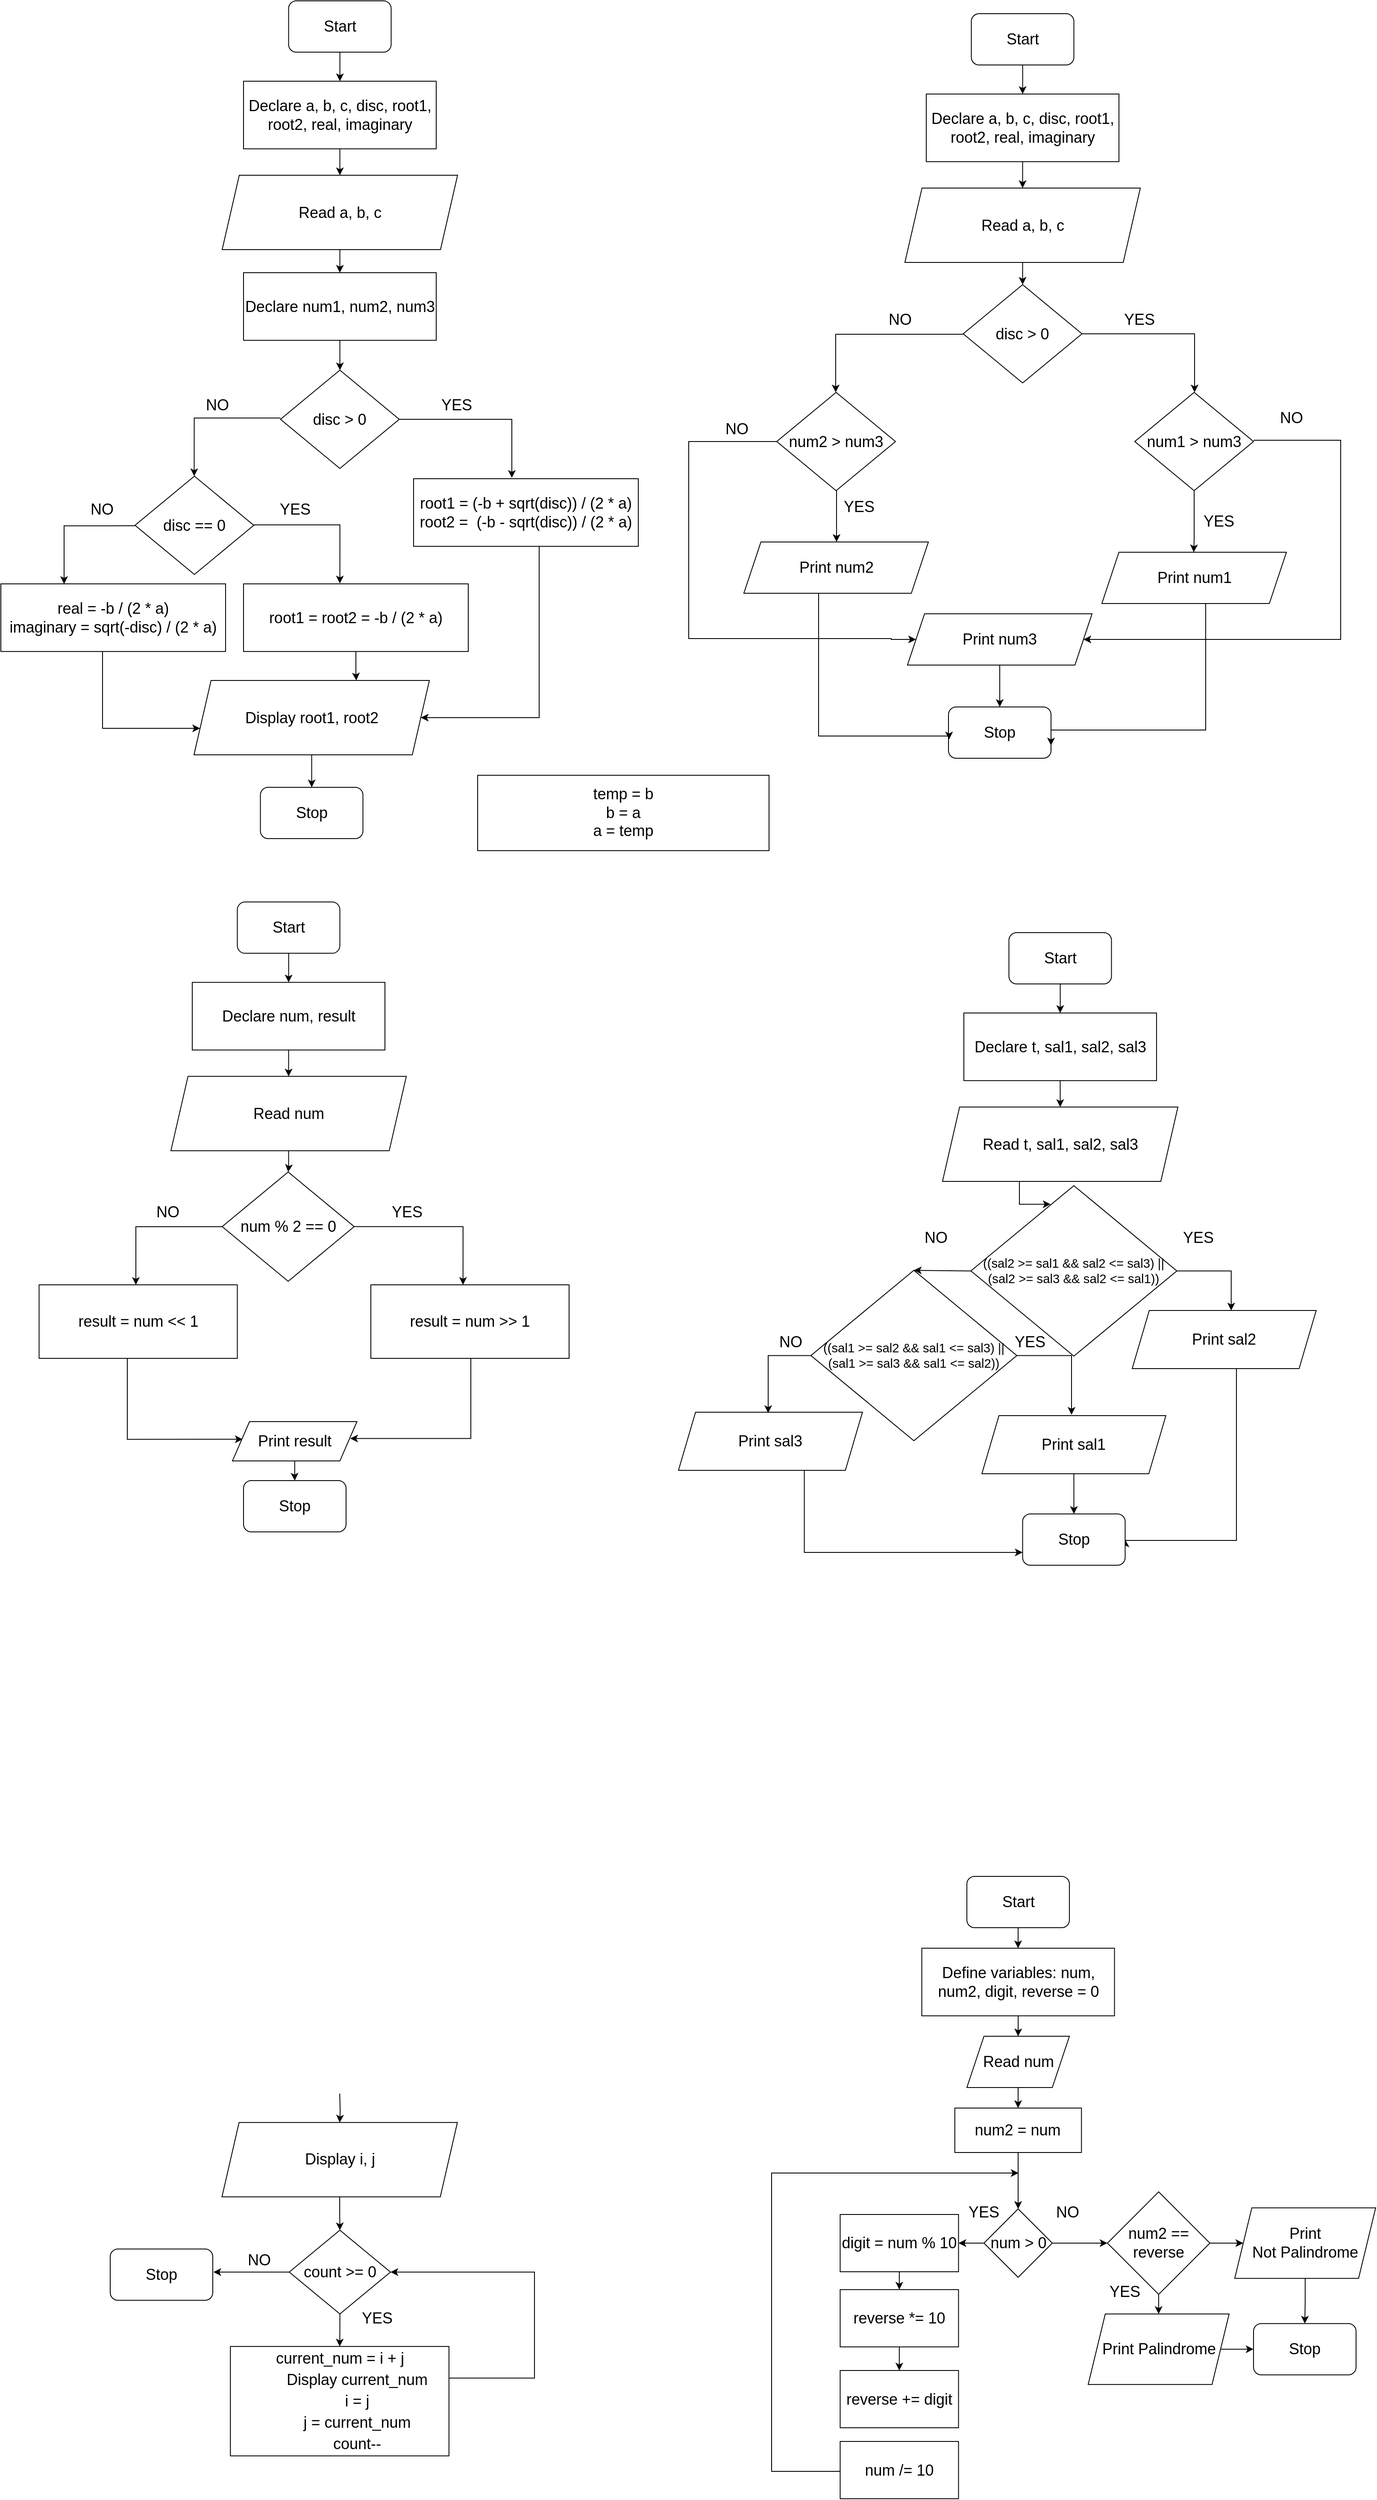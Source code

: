 <mxfile version="20.0.3" type="github">
  <diagram id="Rn7xrnU0iJdDP8TWsrpk" name="Page-1">
    <mxGraphModel dx="902.05" dy="-2289.62" grid="0" gridSize="10" guides="1" tooltips="1" connect="1" arrows="1" fold="1" page="1" pageScale="1" pageWidth="850" pageHeight="1100" math="0" shadow="0">
      <root>
        <mxCell id="0" />
        <mxCell id="1" parent="0" />
        <mxCell id="lnwV2AKTlXPKK0lTSUsx-13" value="" style="edgeStyle=orthogonalEdgeStyle;rounded=0;orthogonalLoop=1;jettySize=auto;html=1;fontSize=18;" parent="1" target="lnwV2AKTlXPKK0lTSUsx-2" edge="1">
          <mxGeometry relative="1" as="geometry">
            <mxPoint x="425" y="222.0" as="sourcePoint" />
          </mxGeometry>
        </mxCell>
        <mxCell id="lnwV2AKTlXPKK0lTSUsx-38" value="" style="edgeStyle=orthogonalEdgeStyle;rounded=0;orthogonalLoop=1;jettySize=auto;html=1;fontSize=18;" parent="1" source="lnwV2AKTlXPKK0lTSUsx-2" target="lnwV2AKTlXPKK0lTSUsx-3" edge="1">
          <mxGeometry relative="1" as="geometry" />
        </mxCell>
        <mxCell id="lnwV2AKTlXPKK0lTSUsx-2" value="Declare&amp;nbsp;a, b, c, disc, root1, root2, real, imaginary" style="rounded=0;whiteSpace=wrap;html=1;fontSize=18;" parent="1" vertex="1">
          <mxGeometry x="314" y="171" width="225.5" height="79.12" as="geometry" />
        </mxCell>
        <mxCell id="LHPXoAm_DRsTGugaQHnw-8" value="" style="edgeStyle=orthogonalEdgeStyle;rounded=0;orthogonalLoop=1;jettySize=auto;html=1;fontSize=18;" parent="1" source="lnwV2AKTlXPKK0lTSUsx-3" target="LHPXoAm_DRsTGugaQHnw-7" edge="1">
          <mxGeometry relative="1" as="geometry" />
        </mxCell>
        <mxCell id="lnwV2AKTlXPKK0lTSUsx-3" value="Read&amp;nbsp;a, b, c" style="shape=parallelogram;perimeter=parallelogramPerimeter;whiteSpace=wrap;html=1;fixedSize=1;fontSize=18;" parent="1" vertex="1">
          <mxGeometry x="289" y="281" width="275.5" height="87" as="geometry" />
        </mxCell>
        <mxCell id="lnwV2AKTlXPKK0lTSUsx-4" value="temp = b&lt;br&gt;b = a&lt;br&gt;a = temp" style="rounded=0;whiteSpace=wrap;html=1;fontSize=18;" parent="1" vertex="1">
          <mxGeometry x="-211" y="967.91" width="341" height="88.18" as="geometry" />
        </mxCell>
        <mxCell id="5rCVrdmfiQFFG_Of-HuY-1" value="" style="edgeStyle=orthogonalEdgeStyle;rounded=0;orthogonalLoop=1;jettySize=auto;html=1;" parent="1" source="lnwV2AKTlXPKK0lTSUsx-14" target="lnwV2AKTlXPKK0lTSUsx-2" edge="1">
          <mxGeometry relative="1" as="geometry" />
        </mxCell>
        <mxCell id="lnwV2AKTlXPKK0lTSUsx-14" value="Start" style="rounded=1;whiteSpace=wrap;html=1;fontSize=18;" parent="1" vertex="1">
          <mxGeometry x="366.75" y="77" width="120" height="60" as="geometry" />
        </mxCell>
        <mxCell id="lnwV2AKTlXPKK0lTSUsx-15" value="Stop" style="rounded=1;whiteSpace=wrap;html=1;fontSize=18;" parent="1" vertex="1">
          <mxGeometry x="340" y="888" width="120" height="60" as="geometry" />
        </mxCell>
        <mxCell id="LHPXoAm_DRsTGugaQHnw-3" value="" style="edgeStyle=orthogonalEdgeStyle;rounded=0;orthogonalLoop=1;jettySize=auto;html=1;" parent="1" edge="1">
          <mxGeometry relative="1" as="geometry">
            <mxPoint x="426.765" y="693.18" as="sourcePoint" />
          </mxGeometry>
        </mxCell>
        <mxCell id="LHPXoAm_DRsTGugaQHnw-10" value="" style="edgeStyle=orthogonalEdgeStyle;rounded=0;orthogonalLoop=1;jettySize=auto;html=1;fontSize=18;entryX=0.5;entryY=0;entryDx=0;entryDy=0;exitX=1;exitY=0.5;exitDx=0;exitDy=0;" parent="1" source="LHPXoAm_DRsTGugaQHnw-7" edge="1">
          <mxGeometry relative="1" as="geometry">
            <mxPoint x="628" y="520" as="targetPoint" />
            <Array as="points">
              <mxPoint x="628" y="452" />
            </Array>
          </mxGeometry>
        </mxCell>
        <mxCell id="LHPXoAm_DRsTGugaQHnw-7" value="&lt;font style=&quot;font-size: 18px;&quot;&gt;disc &amp;gt; 0&lt;/font&gt;" style="rhombus;whiteSpace=wrap;html=1;" parent="1" vertex="1">
          <mxGeometry x="357.25" y="394" width="139" height="115" as="geometry" />
        </mxCell>
        <mxCell id="LHPXoAm_DRsTGugaQHnw-15" value="" style="edgeStyle=orthogonalEdgeStyle;rounded=0;orthogonalLoop=1;jettySize=auto;html=1;fontSize=18;exitX=0.5;exitY=1;exitDx=0;exitDy=0;" parent="1" source="LHPXoAm_DRsTGugaQHnw-24" edge="1">
          <mxGeometry relative="1" as="geometry">
            <mxPoint x="681.941" y="580" as="sourcePoint" />
            <mxPoint x="627" y="707" as="targetPoint" />
            <Array as="points">
              <mxPoint x="627" y="692" />
            </Array>
          </mxGeometry>
        </mxCell>
        <mxCell id="LHPXoAm_DRsTGugaQHnw-11" value="YES" style="text;html=1;align=center;verticalAlign=middle;resizable=0;points=[];autosize=1;strokeColor=none;fillColor=none;fontSize=18;" parent="1" vertex="1">
          <mxGeometry x="539.5" y="422" width="46" height="26" as="geometry" />
        </mxCell>
        <mxCell id="LHPXoAm_DRsTGugaQHnw-12" value="" style="edgeStyle=orthogonalEdgeStyle;rounded=0;orthogonalLoop=1;jettySize=auto;html=1;fontSize=18;" parent="1" edge="1">
          <mxGeometry relative="1" as="geometry">
            <mxPoint x="357.25" y="451.97" as="sourcePoint" />
            <mxPoint x="208" y="520" as="targetPoint" />
            <Array as="points">
              <mxPoint x="208" y="452" />
            </Array>
          </mxGeometry>
        </mxCell>
        <mxCell id="LHPXoAm_DRsTGugaQHnw-13" value="NO" style="text;html=1;align=center;verticalAlign=middle;resizable=0;points=[];autosize=1;strokeColor=none;fillColor=none;fontSize=18;" parent="1" vertex="1">
          <mxGeometry x="264" y="422" width="37" height="26" as="geometry" />
        </mxCell>
        <mxCell id="LHPXoAm_DRsTGugaQHnw-20" value="" style="edgeStyle=orthogonalEdgeStyle;rounded=0;orthogonalLoop=1;jettySize=auto;html=1;fontSize=18;" parent="1" source="LHPXoAm_DRsTGugaQHnw-18" edge="1">
          <mxGeometry relative="1" as="geometry">
            <mxPoint x="209" y="695" as="targetPoint" />
            <Array as="points">
              <mxPoint x="209" y="695" />
            </Array>
          </mxGeometry>
        </mxCell>
        <mxCell id="LHPXoAm_DRsTGugaQHnw-30" value="" style="edgeStyle=orthogonalEdgeStyle;rounded=0;orthogonalLoop=1;jettySize=auto;html=1;fontSize=18;entryX=0;entryY=0.5;entryDx=0;entryDy=0;" parent="1" source="LHPXoAm_DRsTGugaQHnw-18" target="LHPXoAm_DRsTGugaQHnw-26" edge="1">
          <mxGeometry relative="1" as="geometry">
            <mxPoint x="270" y="808" as="targetPoint" />
            <Array as="points">
              <mxPoint x="36" y="578" />
              <mxPoint x="36" y="808" />
              <mxPoint x="273" y="808" />
            </Array>
          </mxGeometry>
        </mxCell>
        <mxCell id="LHPXoAm_DRsTGugaQHnw-18" value="&lt;font style=&quot;font-size: 18px;&quot;&gt;num2 &amp;gt; num3&lt;/font&gt;" style="rhombus;whiteSpace=wrap;html=1;" parent="1" vertex="1">
          <mxGeometry x="139" y="520" width="139" height="115" as="geometry" />
        </mxCell>
        <mxCell id="LHPXoAm_DRsTGugaQHnw-38" value="" style="edgeStyle=orthogonalEdgeStyle;rounded=0;orthogonalLoop=1;jettySize=auto;html=1;fontSize=18;entryX=1;entryY=0.75;entryDx=0;entryDy=0;" parent="1" source="LHPXoAm_DRsTGugaQHnw-23" target="lnwV2AKTlXPKK0lTSUsx-15" edge="1">
          <mxGeometry relative="1" as="geometry">
            <mxPoint x="628" y="935" as="targetPoint" />
            <Array as="points">
              <mxPoint x="641" y="915" />
              <mxPoint x="460" y="915" />
            </Array>
          </mxGeometry>
        </mxCell>
        <mxCell id="LHPXoAm_DRsTGugaQHnw-23" value="Print num1" style="shape=parallelogram;perimeter=parallelogramPerimeter;whiteSpace=wrap;html=1;fixedSize=1;fontSize=18;rounded=0;" parent="1" vertex="1">
          <mxGeometry x="519.5" y="707" width="216" height="60" as="geometry" />
        </mxCell>
        <mxCell id="LHPXoAm_DRsTGugaQHnw-24" value="&lt;font style=&quot;font-size: 18px;&quot;&gt;num1 &amp;gt; num3&lt;/font&gt;" style="rhombus;whiteSpace=wrap;html=1;" parent="1" vertex="1">
          <mxGeometry x="558" y="520" width="139" height="115" as="geometry" />
        </mxCell>
        <mxCell id="LHPXoAm_DRsTGugaQHnw-36" value="" style="edgeStyle=orthogonalEdgeStyle;rounded=0;orthogonalLoop=1;jettySize=auto;html=1;fontSize=18;entryX=0.006;entryY=0.633;entryDx=0;entryDy=0;entryPerimeter=0;" parent="1" source="LHPXoAm_DRsTGugaQHnw-25" target="lnwV2AKTlXPKK0lTSUsx-15" edge="1">
          <mxGeometry relative="1" as="geometry">
            <mxPoint x="336" y="922" as="targetPoint" />
            <Array as="points">
              <mxPoint x="188" y="922" />
              <mxPoint x="341" y="922" />
            </Array>
          </mxGeometry>
        </mxCell>
        <mxCell id="LHPXoAm_DRsTGugaQHnw-25" value="Print num2" style="shape=parallelogram;perimeter=parallelogramPerimeter;whiteSpace=wrap;html=1;fixedSize=1;fontSize=18;rounded=0;" parent="1" vertex="1">
          <mxGeometry x="100.5" y="695" width="216" height="60" as="geometry" />
        </mxCell>
        <mxCell id="LHPXoAm_DRsTGugaQHnw-34" value="" style="edgeStyle=orthogonalEdgeStyle;rounded=0;orthogonalLoop=1;jettySize=auto;html=1;fontSize=18;" parent="1" source="LHPXoAm_DRsTGugaQHnw-26" target="lnwV2AKTlXPKK0lTSUsx-15" edge="1">
          <mxGeometry relative="1" as="geometry" />
        </mxCell>
        <mxCell id="LHPXoAm_DRsTGugaQHnw-26" value="Print num3" style="shape=parallelogram;perimeter=parallelogramPerimeter;whiteSpace=wrap;html=1;fixedSize=1;fontSize=18;rounded=0;" parent="1" vertex="1">
          <mxGeometry x="292" y="779" width="216" height="60" as="geometry" />
        </mxCell>
        <mxCell id="LHPXoAm_DRsTGugaQHnw-27" value="YES" style="text;html=1;align=center;verticalAlign=middle;resizable=0;points=[];autosize=1;strokeColor=none;fillColor=none;fontSize=18;" parent="1" vertex="1">
          <mxGeometry x="633" y="658" width="46" height="26" as="geometry" />
        </mxCell>
        <mxCell id="LHPXoAm_DRsTGugaQHnw-28" value="YES" style="text;html=1;align=center;verticalAlign=middle;resizable=0;points=[];autosize=1;strokeColor=none;fillColor=none;fontSize=18;" parent="1" vertex="1">
          <mxGeometry x="212" y="641" width="46" height="26" as="geometry" />
        </mxCell>
        <mxCell id="LHPXoAm_DRsTGugaQHnw-31" value="NO" style="text;html=1;align=center;verticalAlign=middle;resizable=0;points=[];autosize=1;strokeColor=none;fillColor=none;fontSize=18;" parent="1" vertex="1">
          <mxGeometry x="73" y="550" width="37" height="26" as="geometry" />
        </mxCell>
        <mxCell id="LHPXoAm_DRsTGugaQHnw-32" value="" style="edgeStyle=orthogonalEdgeStyle;rounded=0;orthogonalLoop=1;jettySize=auto;html=1;fontSize=18;entryX=1;entryY=0.5;entryDx=0;entryDy=0;" parent="1" target="LHPXoAm_DRsTGugaQHnw-26" edge="1">
          <mxGeometry relative="1" as="geometry">
            <mxPoint x="696.996" y="575.999" as="sourcePoint" />
            <mxPoint x="799" y="863" as="targetPoint" />
            <Array as="points">
              <mxPoint x="799" y="576" />
              <mxPoint x="799" y="809" />
            </Array>
          </mxGeometry>
        </mxCell>
        <mxCell id="LHPXoAm_DRsTGugaQHnw-33" value="NO" style="text;html=1;align=center;verticalAlign=middle;resizable=0;points=[];autosize=1;strokeColor=none;fillColor=none;fontSize=18;" parent="1" vertex="1">
          <mxGeometry x="722" y="537" width="37" height="26" as="geometry" />
        </mxCell>
        <mxCell id="LHPXoAm_DRsTGugaQHnw-44" value="" style="edgeStyle=orthogonalEdgeStyle;rounded=0;orthogonalLoop=1;jettySize=auto;html=1;fontSize=18;" parent="1" source="LHPXoAm_DRsTGugaQHnw-39" target="LHPXoAm_DRsTGugaQHnw-40" edge="1">
          <mxGeometry relative="1" as="geometry" />
        </mxCell>
        <mxCell id="LHPXoAm_DRsTGugaQHnw-39" value="Declare&amp;nbsp;a, b, c, disc, root1, root2, real, imaginary" style="rounded=0;whiteSpace=wrap;html=1;fontSize=18;" parent="1" vertex="1">
          <mxGeometry x="-485" y="156" width="225.5" height="79.12" as="geometry" />
        </mxCell>
        <mxCell id="LHPXoAm_DRsTGugaQHnw-45" value="" style="edgeStyle=orthogonalEdgeStyle;rounded=0;orthogonalLoop=1;jettySize=auto;html=1;fontSize=18;" parent="1" source="LHPXoAm_DRsTGugaQHnw-40" target="LHPXoAm_DRsTGugaQHnw-42" edge="1">
          <mxGeometry relative="1" as="geometry" />
        </mxCell>
        <mxCell id="LHPXoAm_DRsTGugaQHnw-40" value="Read&amp;nbsp;a, b, c" style="shape=parallelogram;perimeter=parallelogramPerimeter;whiteSpace=wrap;html=1;fixedSize=1;fontSize=18;" parent="1" vertex="1">
          <mxGeometry x="-510" y="266" width="275.5" height="87" as="geometry" />
        </mxCell>
        <mxCell id="LHPXoAm_DRsTGugaQHnw-43" value="" style="edgeStyle=orthogonalEdgeStyle;rounded=0;orthogonalLoop=1;jettySize=auto;html=1;fontSize=18;" parent="1" source="LHPXoAm_DRsTGugaQHnw-41" target="LHPXoAm_DRsTGugaQHnw-39" edge="1">
          <mxGeometry relative="1" as="geometry" />
        </mxCell>
        <mxCell id="LHPXoAm_DRsTGugaQHnw-41" value="Start" style="rounded=1;whiteSpace=wrap;html=1;fontSize=18;" parent="1" vertex="1">
          <mxGeometry x="-432.25" y="62" width="120" height="60" as="geometry" />
        </mxCell>
        <mxCell id="LHPXoAm_DRsTGugaQHnw-51" value="" style="edgeStyle=orthogonalEdgeStyle;rounded=0;orthogonalLoop=1;jettySize=auto;html=1;fontSize=18;" parent="1" source="LHPXoAm_DRsTGugaQHnw-42" target="LHPXoAm_DRsTGugaQHnw-47" edge="1">
          <mxGeometry relative="1" as="geometry" />
        </mxCell>
        <mxCell id="LHPXoAm_DRsTGugaQHnw-42" value="Declare num1, num2, num3" style="rounded=0;whiteSpace=wrap;html=1;fontSize=18;" parent="1" vertex="1">
          <mxGeometry x="-485" y="380" width="225.5" height="79.12" as="geometry" />
        </mxCell>
        <mxCell id="LHPXoAm_DRsTGugaQHnw-46" value="" style="edgeStyle=orthogonalEdgeStyle;rounded=0;orthogonalLoop=1;jettySize=auto;html=1;fontSize=18;entryX=0.5;entryY=0;entryDx=0;entryDy=0;exitX=1;exitY=0.5;exitDx=0;exitDy=0;" parent="1" source="LHPXoAm_DRsTGugaQHnw-47" edge="1">
          <mxGeometry relative="1" as="geometry">
            <mxPoint x="-171" y="620" as="targetPoint" />
            <Array as="points">
              <mxPoint x="-171" y="552" />
            </Array>
          </mxGeometry>
        </mxCell>
        <mxCell id="LHPXoAm_DRsTGugaQHnw-47" value="&lt;font style=&quot;font-size: 18px;&quot;&gt;disc &amp;gt; 0&lt;/font&gt;" style="rhombus;whiteSpace=wrap;html=1;" parent="1" vertex="1">
          <mxGeometry x="-441.75" y="494" width="139" height="115" as="geometry" />
        </mxCell>
        <mxCell id="LHPXoAm_DRsTGugaQHnw-48" value="YES" style="text;html=1;align=center;verticalAlign=middle;resizable=0;points=[];autosize=1;strokeColor=none;fillColor=none;fontSize=18;" parent="1" vertex="1">
          <mxGeometry x="-259.5" y="522" width="46" height="26" as="geometry" />
        </mxCell>
        <mxCell id="LHPXoAm_DRsTGugaQHnw-49" value="" style="edgeStyle=orthogonalEdgeStyle;rounded=0;orthogonalLoop=1;jettySize=auto;html=1;fontSize=18;" parent="1" edge="1">
          <mxGeometry relative="1" as="geometry">
            <mxPoint x="-441.75" y="550" as="sourcePoint" />
            <mxPoint x="-542.75" y="618.03" as="targetPoint" />
            <Array as="points">
              <mxPoint x="-542.75" y="550.03" />
            </Array>
          </mxGeometry>
        </mxCell>
        <mxCell id="LHPXoAm_DRsTGugaQHnw-50" value="NO" style="text;html=1;align=center;verticalAlign=middle;resizable=0;points=[];autosize=1;strokeColor=none;fillColor=none;fontSize=18;" parent="1" vertex="1">
          <mxGeometry x="-535" y="522" width="37" height="26" as="geometry" />
        </mxCell>
        <mxCell id="LHPXoAm_DRsTGugaQHnw-67" value="" style="edgeStyle=orthogonalEdgeStyle;rounded=0;orthogonalLoop=1;jettySize=auto;html=1;fontSize=18;entryX=1;entryY=0.5;entryDx=0;entryDy=0;" parent="1" source="LHPXoAm_DRsTGugaQHnw-52" target="LHPXoAm_DRsTGugaQHnw-62" edge="1">
          <mxGeometry relative="1" as="geometry">
            <mxPoint x="-154" y="904" as="targetPoint" />
            <Array as="points">
              <mxPoint x="-139" y="900" />
            </Array>
          </mxGeometry>
        </mxCell>
        <mxCell id="LHPXoAm_DRsTGugaQHnw-52" value="root1 = (-b + sqrt(disc)) / (2 * a)&lt;br&gt;root2 =&amp;nbsp; (-b - sqrt(disc)) / (2 * a)" style="rounded=0;whiteSpace=wrap;html=1;fontSize=18;" parent="1" vertex="1">
          <mxGeometry x="-286" y="621" width="263" height="79.12" as="geometry" />
        </mxCell>
        <mxCell id="LHPXoAm_DRsTGugaQHnw-53" value="&lt;font style=&quot;font-size: 18px;&quot;&gt;disc == 0&lt;/font&gt;" style="rhombus;whiteSpace=wrap;html=1;" parent="1" vertex="1">
          <mxGeometry x="-612" y="618" width="139" height="115" as="geometry" />
        </mxCell>
        <mxCell id="LHPXoAm_DRsTGugaQHnw-54" value="" style="edgeStyle=orthogonalEdgeStyle;rounded=0;orthogonalLoop=1;jettySize=auto;html=1;fontSize=18;" parent="1" edge="1">
          <mxGeometry relative="1" as="geometry">
            <mxPoint x="-612" y="676.06" as="sourcePoint" />
            <mxPoint x="-695" y="744.09" as="targetPoint" />
            <Array as="points">
              <mxPoint x="-695" y="676.09" />
            </Array>
          </mxGeometry>
        </mxCell>
        <mxCell id="LHPXoAm_DRsTGugaQHnw-56" value="" style="edgeStyle=orthogonalEdgeStyle;rounded=0;orthogonalLoop=1;jettySize=auto;html=1;fontSize=18;entryX=0.5;entryY=0;entryDx=0;entryDy=0;" parent="1" edge="1">
          <mxGeometry relative="1" as="geometry">
            <mxPoint x="-372.25" y="743.5" as="targetPoint" />
            <Array as="points">
              <mxPoint x="-372.25" y="675.5" />
            </Array>
            <mxPoint x="-473" y="675" as="sourcePoint" />
          </mxGeometry>
        </mxCell>
        <mxCell id="LHPXoAm_DRsTGugaQHnw-57" value="YES" style="text;html=1;align=center;verticalAlign=middle;resizable=0;points=[];autosize=1;strokeColor=none;fillColor=none;fontSize=18;" parent="1" vertex="1">
          <mxGeometry x="-448" y="644" width="46" height="26" as="geometry" />
        </mxCell>
        <mxCell id="LHPXoAm_DRsTGugaQHnw-65" value="" style="edgeStyle=orthogonalEdgeStyle;rounded=0;orthogonalLoop=1;jettySize=auto;html=1;fontSize=18;" parent="1" source="LHPXoAm_DRsTGugaQHnw-58" target="LHPXoAm_DRsTGugaQHnw-62" edge="1">
          <mxGeometry relative="1" as="geometry">
            <Array as="points">
              <mxPoint x="-353" y="847" />
              <mxPoint x="-353" y="847" />
            </Array>
          </mxGeometry>
        </mxCell>
        <mxCell id="LHPXoAm_DRsTGugaQHnw-58" value="root1 = root2 = -b / (2 * a)" style="rounded=0;whiteSpace=wrap;html=1;fontSize=18;" parent="1" vertex="1">
          <mxGeometry x="-485" y="744" width="263" height="79.12" as="geometry" />
        </mxCell>
        <mxCell id="LHPXoAm_DRsTGugaQHnw-59" value="NO" style="text;html=1;align=center;verticalAlign=middle;resizable=0;points=[];autosize=1;strokeColor=none;fillColor=none;fontSize=18;" parent="1" vertex="1">
          <mxGeometry x="-670" y="644" width="37" height="26" as="geometry" />
        </mxCell>
        <mxCell id="LHPXoAm_DRsTGugaQHnw-64" value="" style="edgeStyle=orthogonalEdgeStyle;rounded=0;orthogonalLoop=1;jettySize=auto;html=1;fontSize=18;" parent="1" source="LHPXoAm_DRsTGugaQHnw-60" target="LHPXoAm_DRsTGugaQHnw-62" edge="1">
          <mxGeometry relative="1" as="geometry">
            <mxPoint x="-637" y="913" as="targetPoint" />
            <Array as="points">
              <mxPoint x="-650" y="913" />
            </Array>
          </mxGeometry>
        </mxCell>
        <mxCell id="LHPXoAm_DRsTGugaQHnw-60" value="real = -b / (2 * a)&lt;br&gt;imaginary = sqrt(-disc) / (2 * a)" style="rounded=0;whiteSpace=wrap;html=1;fontSize=18;" parent="1" vertex="1">
          <mxGeometry x="-769" y="744" width="263" height="79.12" as="geometry" />
        </mxCell>
        <mxCell id="LHPXoAm_DRsTGugaQHnw-61" value="Stop" style="rounded=1;whiteSpace=wrap;html=1;fontSize=18;" parent="1" vertex="1">
          <mxGeometry x="-465.25" y="982" width="120" height="60" as="geometry" />
        </mxCell>
        <mxCell id="LHPXoAm_DRsTGugaQHnw-68" value="" style="edgeStyle=orthogonalEdgeStyle;rounded=0;orthogonalLoop=1;jettySize=auto;html=1;fontSize=18;" parent="1" source="LHPXoAm_DRsTGugaQHnw-62" target="LHPXoAm_DRsTGugaQHnw-61" edge="1">
          <mxGeometry relative="1" as="geometry" />
        </mxCell>
        <mxCell id="LHPXoAm_DRsTGugaQHnw-62" value="Display root1, root2" style="shape=parallelogram;perimeter=parallelogramPerimeter;whiteSpace=wrap;html=1;fixedSize=1;fontSize=18;" parent="1" vertex="1">
          <mxGeometry x="-543" y="857" width="275.5" height="87" as="geometry" />
        </mxCell>
        <mxCell id="LHPXoAm_DRsTGugaQHnw-69" value="" style="edgeStyle=orthogonalEdgeStyle;rounded=0;orthogonalLoop=1;jettySize=auto;html=1;fontSize=18;" parent="1" source="LHPXoAm_DRsTGugaQHnw-70" target="LHPXoAm_DRsTGugaQHnw-72" edge="1">
          <mxGeometry relative="1" as="geometry" />
        </mxCell>
        <mxCell id="LHPXoAm_DRsTGugaQHnw-70" value="Declare&amp;nbsp;t, sal1, sal2, sal3" style="rounded=0;whiteSpace=wrap;html=1;fontSize=18;" parent="1" vertex="1">
          <mxGeometry x="358" y="1246" width="225.5" height="79.12" as="geometry" />
        </mxCell>
        <mxCell id="LHPXoAm_DRsTGugaQHnw-71" value="" style="edgeStyle=orthogonalEdgeStyle;rounded=0;orthogonalLoop=1;jettySize=auto;html=1;fontSize=18;entryX=0.387;entryY=0.109;entryDx=0;entryDy=0;entryPerimeter=0;" parent="1" source="LHPXoAm_DRsTGugaQHnw-72" target="LHPXoAm_DRsTGugaQHnw-78" edge="1">
          <mxGeometry relative="1" as="geometry">
            <mxPoint x="456" y="1470" as="targetPoint" />
            <Array as="points">
              <mxPoint x="423" y="1470" />
            </Array>
          </mxGeometry>
        </mxCell>
        <mxCell id="LHPXoAm_DRsTGugaQHnw-72" value="Read&amp;nbsp;t, sal1, sal2, sal3" style="shape=parallelogram;perimeter=parallelogramPerimeter;whiteSpace=wrap;html=1;fixedSize=1;fontSize=18;" parent="1" vertex="1">
          <mxGeometry x="333" y="1356" width="275.5" height="87" as="geometry" />
        </mxCell>
        <mxCell id="LHPXoAm_DRsTGugaQHnw-73" value="" style="edgeStyle=orthogonalEdgeStyle;rounded=0;orthogonalLoop=1;jettySize=auto;html=1;fontSize=18;" parent="1" source="LHPXoAm_DRsTGugaQHnw-74" target="LHPXoAm_DRsTGugaQHnw-70" edge="1">
          <mxGeometry relative="1" as="geometry" />
        </mxCell>
        <mxCell id="LHPXoAm_DRsTGugaQHnw-74" value="Start" style="rounded=1;whiteSpace=wrap;html=1;fontSize=18;" parent="1" vertex="1">
          <mxGeometry x="410.75" y="1152" width="120" height="60" as="geometry" />
        </mxCell>
        <mxCell id="LHPXoAm_DRsTGugaQHnw-77" value="" style="edgeStyle=orthogonalEdgeStyle;rounded=0;orthogonalLoop=1;jettySize=auto;html=1;fontSize=18;entryX=0.5;entryY=0;entryDx=0;entryDy=0;exitX=1;exitY=0.5;exitDx=0;exitDy=0;" parent="1" source="LHPXoAm_DRsTGugaQHnw-78" edge="1">
          <mxGeometry relative="1" as="geometry">
            <mxPoint x="670.86" y="1594" as="targetPoint" />
            <Array as="points">
              <mxPoint x="671" y="1548" />
            </Array>
          </mxGeometry>
        </mxCell>
        <mxCell id="LHPXoAm_DRsTGugaQHnw-78" value="&lt;font face=&quot;Arial&quot;&gt;&lt;span style=&quot;font-size: 14.667px;&quot;&gt;((sal2 &amp;gt;= sal1 &amp;amp;&amp;amp; sal2 &amp;lt;= sal3) || (sal2 &amp;gt;= sal3 &amp;amp;&amp;amp; sal2 &amp;lt;= sal1))&lt;/span&gt;&lt;/font&gt;" style="rhombus;whiteSpace=wrap;html=1;" parent="1" vertex="1">
          <mxGeometry x="366.25" y="1448" width="241.01" height="199.4" as="geometry" />
        </mxCell>
        <mxCell id="LHPXoAm_DRsTGugaQHnw-79" value="YES" style="text;html=1;align=center;verticalAlign=middle;resizable=0;points=[];autosize=1;strokeColor=none;fillColor=none;fontSize=18;" parent="1" vertex="1">
          <mxGeometry x="608.5" y="1496" width="46" height="26" as="geometry" />
        </mxCell>
        <mxCell id="LHPXoAm_DRsTGugaQHnw-80" value="" style="edgeStyle=orthogonalEdgeStyle;rounded=0;orthogonalLoop=1;jettySize=auto;html=1;fontSize=18;entryX=0.5;entryY=0;entryDx=0;entryDy=0;exitX=0;exitY=0.5;exitDx=0;exitDy=0;" parent="1" source="LHPXoAm_DRsTGugaQHnw-78" target="LHPXoAm_DRsTGugaQHnw-97" edge="1">
          <mxGeometry relative="1" as="geometry">
            <mxPoint x="363" y="1547" as="sourcePoint" />
            <mxPoint x="299.11" y="1592.03" as="targetPoint" />
            <Array as="points">
              <mxPoint x="363" y="1548" />
            </Array>
          </mxGeometry>
        </mxCell>
        <mxCell id="LHPXoAm_DRsTGugaQHnw-81" value="NO" style="text;html=1;align=center;verticalAlign=middle;resizable=0;points=[];autosize=1;strokeColor=none;fillColor=none;fontSize=18;" parent="1" vertex="1">
          <mxGeometry x="306.86" y="1496" width="37" height="26" as="geometry" />
        </mxCell>
        <mxCell id="LHPXoAm_DRsTGugaQHnw-96" value="" style="edgeStyle=orthogonalEdgeStyle;rounded=0;orthogonalLoop=1;jettySize=auto;html=1;fontSize=18;entryX=1;entryY=0.5;entryDx=0;entryDy=0;" parent="1" source="LHPXoAm_DRsTGugaQHnw-82" target="LHPXoAm_DRsTGugaQHnw-91" edge="1">
          <mxGeometry relative="1" as="geometry">
            <mxPoint x="663" y="1863" as="targetPoint" />
            <Array as="points">
              <mxPoint x="677" y="1863" />
              <mxPoint x="547" y="1863" />
            </Array>
          </mxGeometry>
        </mxCell>
        <mxCell id="LHPXoAm_DRsTGugaQHnw-82" value="Print sal2" style="shape=parallelogram;perimeter=parallelogramPerimeter;whiteSpace=wrap;html=1;fixedSize=1;fontSize=18;" parent="1" vertex="1">
          <mxGeometry x="555" y="1594" width="215.33" height="68" as="geometry" />
        </mxCell>
        <mxCell id="LHPXoAm_DRsTGugaQHnw-84" value="" style="edgeStyle=orthogonalEdgeStyle;rounded=0;orthogonalLoop=1;jettySize=auto;html=1;fontSize=18;exitX=1;exitY=0.5;exitDx=0;exitDy=0;" parent="1" source="LHPXoAm_DRsTGugaQHnw-97" edge="1">
          <mxGeometry relative="1" as="geometry">
            <mxPoint x="484" y="1716" as="targetPoint" />
            <Array as="points">
              <mxPoint x="484" y="1647" />
            </Array>
            <mxPoint x="369.0" y="1647.5" as="sourcePoint" />
          </mxGeometry>
        </mxCell>
        <mxCell id="LHPXoAm_DRsTGugaQHnw-85" value="YES" style="text;html=1;align=center;verticalAlign=middle;resizable=0;points=[];autosize=1;strokeColor=none;fillColor=none;fontSize=18;" parent="1" vertex="1">
          <mxGeometry x="412.25" y="1618" width="46" height="26" as="geometry" />
        </mxCell>
        <mxCell id="LHPXoAm_DRsTGugaQHnw-86" value="" style="edgeStyle=orthogonalEdgeStyle;rounded=0;orthogonalLoop=1;jettySize=auto;html=1;fontSize=18;exitX=0;exitY=0.5;exitDx=0;exitDy=0;" parent="1" source="LHPXoAm_DRsTGugaQHnw-97" edge="1">
          <mxGeometry relative="1" as="geometry">
            <mxPoint x="230.0" y="1646" as="sourcePoint" />
            <mxPoint x="129.0" y="1714.03" as="targetPoint" />
            <Array as="points">
              <mxPoint x="129" y="1647" />
            </Array>
          </mxGeometry>
        </mxCell>
        <mxCell id="LHPXoAm_DRsTGugaQHnw-87" value="NO" style="text;html=1;align=center;verticalAlign=middle;resizable=0;points=[];autosize=1;strokeColor=none;fillColor=none;fontSize=18;" parent="1" vertex="1">
          <mxGeometry x="136.75" y="1618" width="37" height="26" as="geometry" />
        </mxCell>
        <mxCell id="LHPXoAm_DRsTGugaQHnw-92" value="" style="edgeStyle=orthogonalEdgeStyle;rounded=0;orthogonalLoop=1;jettySize=auto;html=1;fontSize=18;" parent="1" source="LHPXoAm_DRsTGugaQHnw-89" target="LHPXoAm_DRsTGugaQHnw-91" edge="1">
          <mxGeometry relative="1" as="geometry" />
        </mxCell>
        <mxCell id="LHPXoAm_DRsTGugaQHnw-89" value="Print sal1" style="shape=parallelogram;perimeter=parallelogramPerimeter;whiteSpace=wrap;html=1;fixedSize=1;fontSize=18;" parent="1" vertex="1">
          <mxGeometry x="379.09" y="1717" width="215.33" height="68" as="geometry" />
        </mxCell>
        <mxCell id="LHPXoAm_DRsTGugaQHnw-94" value="" style="edgeStyle=orthogonalEdgeStyle;rounded=0;orthogonalLoop=1;jettySize=auto;html=1;fontSize=18;entryX=0;entryY=0.75;entryDx=0;entryDy=0;exitX=0.684;exitY=1;exitDx=0;exitDy=0;exitPerimeter=0;" parent="1" source="LHPXoAm_DRsTGugaQHnw-90" target="LHPXoAm_DRsTGugaQHnw-91" edge="1">
          <mxGeometry relative="1" as="geometry">
            <mxPoint x="172" y="1808" as="sourcePoint" />
            <mxPoint x="171.706" y="1869" as="targetPoint" />
            <Array as="points">
              <mxPoint x="171" y="1877" />
            </Array>
          </mxGeometry>
        </mxCell>
        <mxCell id="LHPXoAm_DRsTGugaQHnw-90" value="Print sal3" style="shape=parallelogram;perimeter=parallelogramPerimeter;whiteSpace=wrap;html=1;fixedSize=1;fontSize=18;" parent="1" vertex="1">
          <mxGeometry x="24" y="1713" width="215.33" height="68" as="geometry" />
        </mxCell>
        <mxCell id="LHPXoAm_DRsTGugaQHnw-91" value="Stop" style="rounded=1;whiteSpace=wrap;html=1;fontSize=18;" parent="1" vertex="1">
          <mxGeometry x="426.76" y="1832" width="120" height="60" as="geometry" />
        </mxCell>
        <mxCell id="LHPXoAm_DRsTGugaQHnw-97" value="&lt;font face=&quot;Arial&quot;&gt;&lt;span style=&quot;font-size: 14.667px;&quot;&gt;((sal1 &amp;gt;= sal2 &amp;amp;&amp;amp; sal1 &amp;lt;= sal3) || (sal1 &amp;gt;= sal3 &amp;amp;&amp;amp; sal1 &amp;lt;= sal2))&lt;/span&gt;&lt;/font&gt;" style="rhombus;whiteSpace=wrap;html=1;" parent="1" vertex="1">
          <mxGeometry x="179" y="1547" width="241.01" height="199.4" as="geometry" />
        </mxCell>
        <mxCell id="LHPXoAm_DRsTGugaQHnw-98" value="" style="edgeStyle=orthogonalEdgeStyle;rounded=0;orthogonalLoop=1;jettySize=auto;html=1;fontSize=18;" parent="1" source="LHPXoAm_DRsTGugaQHnw-99" target="LHPXoAm_DRsTGugaQHnw-100" edge="1">
          <mxGeometry relative="1" as="geometry" />
        </mxCell>
        <mxCell id="LHPXoAm_DRsTGugaQHnw-99" value="Declare num, result" style="rounded=0;whiteSpace=wrap;html=1;fontSize=18;" parent="1" vertex="1">
          <mxGeometry x="-545" y="1210.18" width="225.5" height="79.12" as="geometry" />
        </mxCell>
        <mxCell id="LHPXoAm_DRsTGugaQHnw-108" value="" style="edgeStyle=orthogonalEdgeStyle;rounded=0;orthogonalLoop=1;jettySize=auto;html=1;fontSize=18;" parent="1" source="LHPXoAm_DRsTGugaQHnw-100" target="LHPXoAm_DRsTGugaQHnw-104" edge="1">
          <mxGeometry relative="1" as="geometry" />
        </mxCell>
        <mxCell id="LHPXoAm_DRsTGugaQHnw-100" value="Read num" style="shape=parallelogram;perimeter=parallelogramPerimeter;whiteSpace=wrap;html=1;fixedSize=1;fontSize=18;" parent="1" vertex="1">
          <mxGeometry x="-570" y="1320.18" width="275.5" height="87" as="geometry" />
        </mxCell>
        <mxCell id="LHPXoAm_DRsTGugaQHnw-101" value="" style="edgeStyle=orthogonalEdgeStyle;rounded=0;orthogonalLoop=1;jettySize=auto;html=1;fontSize=18;" parent="1" source="LHPXoAm_DRsTGugaQHnw-102" target="LHPXoAm_DRsTGugaQHnw-99" edge="1">
          <mxGeometry relative="1" as="geometry" />
        </mxCell>
        <mxCell id="LHPXoAm_DRsTGugaQHnw-102" value="Start" style="rounded=1;whiteSpace=wrap;html=1;fontSize=18;" parent="1" vertex="1">
          <mxGeometry x="-492.25" y="1116.18" width="120" height="60" as="geometry" />
        </mxCell>
        <mxCell id="LHPXoAm_DRsTGugaQHnw-103" value="" style="edgeStyle=orthogonalEdgeStyle;rounded=0;orthogonalLoop=1;jettySize=auto;html=1;fontSize=18;entryX=0.5;entryY=0;entryDx=0;entryDy=0;exitX=1;exitY=0.5;exitDx=0;exitDy=0;" parent="1" source="LHPXoAm_DRsTGugaQHnw-104" edge="1">
          <mxGeometry relative="1" as="geometry">
            <mxPoint x="-228.14" y="1564" as="targetPoint" />
            <Array as="points">
              <mxPoint x="-228.14" y="1496" />
            </Array>
          </mxGeometry>
        </mxCell>
        <mxCell id="LHPXoAm_DRsTGugaQHnw-104" value="&lt;span style=&quot;font-size: 18px;&quot;&gt;num % 2 == 0&lt;/span&gt;" style="rhombus;whiteSpace=wrap;html=1;" parent="1" vertex="1">
          <mxGeometry x="-510" y="1432" width="154.5" height="127.83" as="geometry" />
        </mxCell>
        <mxCell id="LHPXoAm_DRsTGugaQHnw-105" value="YES" style="text;html=1;align=center;verticalAlign=middle;resizable=0;points=[];autosize=1;strokeColor=none;fillColor=none;fontSize=18;" parent="1" vertex="1">
          <mxGeometry x="-316.64" y="1466" width="46" height="26" as="geometry" />
        </mxCell>
        <mxCell id="LHPXoAm_DRsTGugaQHnw-106" value="" style="edgeStyle=orthogonalEdgeStyle;rounded=0;orthogonalLoop=1;jettySize=auto;html=1;fontSize=18;" parent="1" edge="1">
          <mxGeometry relative="1" as="geometry">
            <mxPoint x="-510" y="1496" as="sourcePoint" />
            <mxPoint x="-611.0" y="1564.03" as="targetPoint" />
            <Array as="points">
              <mxPoint x="-611" y="1496.03" />
            </Array>
          </mxGeometry>
        </mxCell>
        <mxCell id="LHPXoAm_DRsTGugaQHnw-107" value="NO" style="text;html=1;align=center;verticalAlign=middle;resizable=0;points=[];autosize=1;strokeColor=none;fillColor=none;fontSize=18;" parent="1" vertex="1">
          <mxGeometry x="-592.14" y="1466" width="37" height="26" as="geometry" />
        </mxCell>
        <mxCell id="LHPXoAm_DRsTGugaQHnw-115" value="" style="edgeStyle=orthogonalEdgeStyle;rounded=0;orthogonalLoop=1;jettySize=auto;html=1;fontSize=18;entryX=0.946;entryY=0.429;entryDx=0;entryDy=0;entryPerimeter=0;" parent="1" target="LHPXoAm_DRsTGugaQHnw-120" edge="1">
          <mxGeometry relative="1" as="geometry">
            <mxPoint x="-219" y="1650" as="sourcePoint" />
            <mxPoint x="-365" y="1743.48" as="targetPoint" />
            <Array as="points">
              <mxPoint x="-219" y="1744" />
            </Array>
          </mxGeometry>
        </mxCell>
        <mxCell id="LHPXoAm_DRsTGugaQHnw-113" value="" style="edgeStyle=orthogonalEdgeStyle;rounded=0;orthogonalLoop=1;jettySize=auto;html=1;fontSize=18;entryX=-0.008;entryY=0.328;entryDx=0;entryDy=0;entryPerimeter=0;" parent="1" edge="1">
          <mxGeometry relative="1" as="geometry">
            <mxPoint x="-621" y="1650" as="sourcePoint" />
            <mxPoint x="-485.96" y="1744.68" as="targetPoint" />
            <Array as="points">
              <mxPoint x="-621" y="1745" />
            </Array>
          </mxGeometry>
        </mxCell>
        <mxCell id="LHPXoAm_DRsTGugaQHnw-117" value="result = num &amp;gt;&amp;gt; 1" style="rounded=0;whiteSpace=wrap;html=1;fontSize=18;" parent="1" vertex="1">
          <mxGeometry x="-336" y="1564" width="232" height="86" as="geometry" />
        </mxCell>
        <mxCell id="LHPXoAm_DRsTGugaQHnw-118" value="result = num &amp;lt;&amp;lt; 1" style="rounded=0;whiteSpace=wrap;html=1;fontSize=18;" parent="1" vertex="1">
          <mxGeometry x="-724.25" y="1564" width="232" height="86" as="geometry" />
        </mxCell>
        <mxCell id="LHPXoAm_DRsTGugaQHnw-119" value="Stop" style="rounded=1;whiteSpace=wrap;html=1;fontSize=18;" parent="1" vertex="1">
          <mxGeometry x="-485" y="1793" width="120" height="60" as="geometry" />
        </mxCell>
        <mxCell id="LHPXoAm_DRsTGugaQHnw-121" value="" style="edgeStyle=orthogonalEdgeStyle;rounded=0;orthogonalLoop=1;jettySize=auto;html=1;fontSize=18;" parent="1" source="LHPXoAm_DRsTGugaQHnw-120" target="LHPXoAm_DRsTGugaQHnw-119" edge="1">
          <mxGeometry relative="1" as="geometry" />
        </mxCell>
        <mxCell id="LHPXoAm_DRsTGugaQHnw-120" value="Print result" style="shape=parallelogram;perimeter=parallelogramPerimeter;whiteSpace=wrap;html=1;fixedSize=1;fontSize=18;" parent="1" vertex="1">
          <mxGeometry x="-498" y="1723.99" width="145.75" height="46.03" as="geometry" />
        </mxCell>
        <mxCell id="GICdO85veFUy2Xohtw1O-5" value="" style="edgeStyle=orthogonalEdgeStyle;rounded=0;orthogonalLoop=1;jettySize=auto;html=1;" parent="1" source="GICdO85veFUy2Xohtw1O-2" target="GICdO85veFUy2Xohtw1O-4" edge="1">
          <mxGeometry relative="1" as="geometry" />
        </mxCell>
        <mxCell id="GICdO85veFUy2Xohtw1O-2" value="Start" style="rounded=1;whiteSpace=wrap;html=1;fontSize=18;" parent="1" vertex="1">
          <mxGeometry x="361.53" y="2256" width="120" height="60" as="geometry" />
        </mxCell>
        <mxCell id="GICdO85veFUy2Xohtw1O-7" value="" style="edgeStyle=orthogonalEdgeStyle;rounded=0;orthogonalLoop=1;jettySize=auto;html=1;" parent="1" target="GICdO85veFUy2Xohtw1O-6" edge="1">
          <mxGeometry relative="1" as="geometry">
            <mxPoint x="-372.421" y="2510.0" as="sourcePoint" />
          </mxGeometry>
        </mxCell>
        <mxCell id="1O8qeCqBrOHKcZipG75o-2" value="" style="edgeStyle=orthogonalEdgeStyle;rounded=0;orthogonalLoop=1;jettySize=auto;html=1;" edge="1" parent="1" source="GICdO85veFUy2Xohtw1O-4" target="1O8qeCqBrOHKcZipG75o-1">
          <mxGeometry relative="1" as="geometry" />
        </mxCell>
        <mxCell id="GICdO85veFUy2Xohtw1O-4" value="&lt;span id=&quot;docs-internal-guid-a8c17a11-7fff-961b-f6a4-5bbeca798110&quot; style=&quot;font-size: 18px;&quot;&gt;&lt;span style=&quot;font-size: 18px; font-family: Arial; background-color: transparent; font-variant-numeric: normal; font-variant-east-asian: normal; vertical-align: baseline;&quot;&gt;Define variables: num, num2, digit, reverse = 0&lt;/span&gt;&lt;/span&gt;" style="rounded=0;whiteSpace=wrap;html=1;fontSize=18;" parent="1" vertex="1">
          <mxGeometry x="308.78" y="2340" width="225.5" height="79.12" as="geometry" />
        </mxCell>
        <mxCell id="GICdO85veFUy2Xohtw1O-9" value="" style="edgeStyle=orthogonalEdgeStyle;rounded=0;orthogonalLoop=1;jettySize=auto;html=1;" parent="1" source="GICdO85veFUy2Xohtw1O-6" target="GICdO85veFUy2Xohtw1O-8" edge="1">
          <mxGeometry relative="1" as="geometry" />
        </mxCell>
        <mxCell id="GICdO85veFUy2Xohtw1O-6" value="&lt;font face=&quot;Arial&quot;&gt;Display i, j&lt;/font&gt;" style="shape=parallelogram;perimeter=parallelogramPerimeter;whiteSpace=wrap;html=1;fixedSize=1;fontSize=18;" parent="1" vertex="1">
          <mxGeometry x="-510.22" y="2543.88" width="275.5" height="87" as="geometry" />
        </mxCell>
        <mxCell id="GICdO85veFUy2Xohtw1O-11" value="" style="edgeStyle=orthogonalEdgeStyle;rounded=0;orthogonalLoop=1;jettySize=auto;html=1;" parent="1" source="GICdO85veFUy2Xohtw1O-8" target="GICdO85veFUy2Xohtw1O-10" edge="1">
          <mxGeometry relative="1" as="geometry" />
        </mxCell>
        <mxCell id="GICdO85veFUy2Xohtw1O-16" value="" style="edgeStyle=orthogonalEdgeStyle;rounded=0;orthogonalLoop=1;jettySize=auto;html=1;" parent="1" source="GICdO85veFUy2Xohtw1O-8" edge="1">
          <mxGeometry relative="1" as="geometry">
            <mxPoint x="-520.221" y="2718.88" as="targetPoint" />
          </mxGeometry>
        </mxCell>
        <mxCell id="GICdO85veFUy2Xohtw1O-8" value="&lt;span id=&quot;docs-internal-guid-156d42f2-7fff-ed89-4b9b-1792f121a0f9&quot; style=&quot;font-size: 18px;&quot;&gt;&lt;span style=&quot;font-size: 18px; font-family: Arial; background-color: transparent; font-variant-numeric: normal; font-variant-east-asian: normal; vertical-align: baseline;&quot;&gt;count &amp;gt;= 0&lt;/span&gt;&lt;/span&gt;" style="rhombus;whiteSpace=wrap;html=1;fontSize=18;" parent="1" vertex="1">
          <mxGeometry x="-431.48" y="2669.88" width="118.45" height="98" as="geometry" />
        </mxCell>
        <mxCell id="GICdO85veFUy2Xohtw1O-14" value="" style="edgeStyle=orthogonalEdgeStyle;rounded=0;orthogonalLoop=1;jettySize=auto;html=1;entryX=1;entryY=0.5;entryDx=0;entryDy=0;" parent="1" source="GICdO85veFUy2Xohtw1O-10" target="GICdO85veFUy2Xohtw1O-8" edge="1">
          <mxGeometry relative="1" as="geometry">
            <mxPoint x="-146.48" y="2724.88" as="targetPoint" />
            <Array as="points">
              <mxPoint x="-144.48" y="2842.88" />
              <mxPoint x="-144.48" y="2718.88" />
            </Array>
          </mxGeometry>
        </mxCell>
        <mxCell id="GICdO85veFUy2Xohtw1O-10" value="&lt;span id=&quot;docs-internal-guid-c6b49f31-7fff-22fd-aaaa-b574742ac4c4&quot; style=&quot;&quot;&gt;&lt;p style=&quot;line-height: 1.38; margin-top: 0pt; margin-bottom: 0pt;&quot; dir=&quot;ltr&quot;&gt;&lt;font face=&quot;Arial&quot;&gt;current_num = i + j&lt;/font&gt;&lt;/p&gt;&lt;p style=&quot;line-height: 1.38; margin-top: 0pt; margin-bottom: 0pt;&quot; dir=&quot;ltr&quot;&gt;&lt;font face=&quot;Arial&quot;&gt;&amp;nbsp; &amp;nbsp; &amp;nbsp; &amp;nbsp; Display current_num&lt;/font&gt;&lt;/p&gt;&lt;p style=&quot;line-height: 1.38; margin-top: 0pt; margin-bottom: 0pt;&quot; dir=&quot;ltr&quot;&gt;&lt;font face=&quot;Arial&quot;&gt;&amp;nbsp; &amp;nbsp; &amp;nbsp; &amp;nbsp; i = j&lt;/font&gt;&lt;/p&gt;&lt;p style=&quot;line-height: 1.38; margin-top: 0pt; margin-bottom: 0pt;&quot; dir=&quot;ltr&quot;&gt;&lt;font face=&quot;Arial&quot;&gt;&amp;nbsp; &amp;nbsp; &amp;nbsp; &amp;nbsp; j = current_num&lt;/font&gt;&lt;/p&gt;&lt;p style=&quot;line-height: 1.38; margin-top: 0pt; margin-bottom: 0pt;&quot; dir=&quot;ltr&quot;&gt;&lt;font face=&quot;Arial&quot;&gt;&amp;nbsp; &amp;nbsp; &amp;nbsp; &amp;nbsp; count--&lt;/font&gt;&lt;/p&gt;&lt;/span&gt;" style="rounded=0;whiteSpace=wrap;html=1;fontSize=18;" parent="1" vertex="1">
          <mxGeometry x="-500.36" y="2805.88" width="255.78" height="128" as="geometry" />
        </mxCell>
        <mxCell id="GICdO85veFUy2Xohtw1O-12" value="YES" style="text;html=1;align=center;verticalAlign=middle;resizable=0;points=[];autosize=1;strokeColor=none;fillColor=none;fontSize=18;" parent="1" vertex="1">
          <mxGeometry x="-351.72" y="2759.88" width="46" height="26" as="geometry" />
        </mxCell>
        <mxCell id="GICdO85veFUy2Xohtw1O-17" value="NO" style="text;html=1;align=center;verticalAlign=middle;resizable=0;points=[];autosize=1;strokeColor=none;fillColor=none;fontSize=18;" parent="1" vertex="1">
          <mxGeometry x="-485.22" y="2691.88" width="37" height="26" as="geometry" />
        </mxCell>
        <mxCell id="GICdO85veFUy2Xohtw1O-19" value="Stop" style="rounded=1;whiteSpace=wrap;html=1;fontSize=18;" parent="1" vertex="1">
          <mxGeometry x="-640.995" y="2691.88" width="120" height="60" as="geometry" />
        </mxCell>
        <mxCell id="1O8qeCqBrOHKcZipG75o-4" value="" style="edgeStyle=orthogonalEdgeStyle;rounded=0;orthogonalLoop=1;jettySize=auto;html=1;" edge="1" parent="1" source="1O8qeCqBrOHKcZipG75o-1" target="1O8qeCqBrOHKcZipG75o-3">
          <mxGeometry relative="1" as="geometry" />
        </mxCell>
        <mxCell id="1O8qeCqBrOHKcZipG75o-1" value="Read num" style="shape=parallelogram;perimeter=parallelogramPerimeter;whiteSpace=wrap;html=1;fixedSize=1;fontSize=18;rounded=0;" vertex="1" parent="1">
          <mxGeometry x="361.53" y="2443" width="120" height="60" as="geometry" />
        </mxCell>
        <mxCell id="1O8qeCqBrOHKcZipG75o-6" value="" style="edgeStyle=orthogonalEdgeStyle;rounded=0;orthogonalLoop=1;jettySize=auto;html=1;" edge="1" parent="1" source="1O8qeCqBrOHKcZipG75o-3" target="1O8qeCqBrOHKcZipG75o-5">
          <mxGeometry relative="1" as="geometry" />
        </mxCell>
        <mxCell id="1O8qeCqBrOHKcZipG75o-3" value="&lt;span id=&quot;docs-internal-guid-a8c17a11-7fff-961b-f6a4-5bbeca798110&quot; style=&quot;font-size: 18px;&quot;&gt;&lt;span style=&quot;font-size: 18px; font-family: Arial; background-color: transparent; font-variant-numeric: normal; font-variant-east-asian: normal; vertical-align: baseline;&quot;&gt;num2 = num&lt;/span&gt;&lt;/span&gt;" style="rounded=0;whiteSpace=wrap;html=1;fontSize=18;" vertex="1" parent="1">
          <mxGeometry x="347.42" y="2527" width="148.21" height="52" as="geometry" />
        </mxCell>
        <mxCell id="1O8qeCqBrOHKcZipG75o-8" value="" style="edgeStyle=orthogonalEdgeStyle;rounded=0;orthogonalLoop=1;jettySize=auto;html=1;" edge="1" parent="1" source="1O8qeCqBrOHKcZipG75o-5" target="1O8qeCqBrOHKcZipG75o-7">
          <mxGeometry relative="1" as="geometry" />
        </mxCell>
        <mxCell id="1O8qeCqBrOHKcZipG75o-17" value="" style="edgeStyle=orthogonalEdgeStyle;rounded=0;orthogonalLoop=1;jettySize=auto;html=1;" edge="1" parent="1" source="1O8qeCqBrOHKcZipG75o-5" target="1O8qeCqBrOHKcZipG75o-16">
          <mxGeometry relative="1" as="geometry" />
        </mxCell>
        <mxCell id="1O8qeCqBrOHKcZipG75o-5" value="num &amp;gt; 0" style="rhombus;whiteSpace=wrap;html=1;fontSize=18;rounded=0;" vertex="1" parent="1">
          <mxGeometry x="381.525" y="2645" width="80" height="80" as="geometry" />
        </mxCell>
        <mxCell id="1O8qeCqBrOHKcZipG75o-11" value="" style="edgeStyle=orthogonalEdgeStyle;rounded=0;orthogonalLoop=1;jettySize=auto;html=1;" edge="1" parent="1" source="1O8qeCqBrOHKcZipG75o-7" target="1O8qeCqBrOHKcZipG75o-9">
          <mxGeometry relative="1" as="geometry" />
        </mxCell>
        <mxCell id="1O8qeCqBrOHKcZipG75o-7" value="digit = num % 10" style="rounded=0;whiteSpace=wrap;html=1;fontSize=18;" vertex="1" parent="1">
          <mxGeometry x="213.24" y="2651.5" width="138.52" height="67" as="geometry" />
        </mxCell>
        <mxCell id="1O8qeCqBrOHKcZipG75o-12" value="" style="edgeStyle=orthogonalEdgeStyle;rounded=0;orthogonalLoop=1;jettySize=auto;html=1;" edge="1" parent="1" source="1O8qeCqBrOHKcZipG75o-9" target="1O8qeCqBrOHKcZipG75o-10">
          <mxGeometry relative="1" as="geometry" />
        </mxCell>
        <mxCell id="1O8qeCqBrOHKcZipG75o-9" value="reverse *= 10" style="rounded=0;whiteSpace=wrap;html=1;fontSize=18;" vertex="1" parent="1">
          <mxGeometry x="213.24" y="2739.38" width="138.52" height="67" as="geometry" />
        </mxCell>
        <mxCell id="1O8qeCqBrOHKcZipG75o-14" value="" style="edgeStyle=orthogonalEdgeStyle;rounded=0;orthogonalLoop=1;jettySize=auto;html=1;exitX=0;exitY=0.5;exitDx=0;exitDy=0;" edge="1" parent="1" source="1O8qeCqBrOHKcZipG75o-36">
          <mxGeometry relative="1" as="geometry">
            <mxPoint x="212" y="2952" as="sourcePoint" />
            <mxPoint x="422" y="2603" as="targetPoint" />
            <Array as="points">
              <mxPoint x="213" y="2952" />
              <mxPoint x="133" y="2952" />
              <mxPoint x="133" y="2603" />
            </Array>
          </mxGeometry>
        </mxCell>
        <mxCell id="1O8qeCqBrOHKcZipG75o-10" value="reverse += digit" style="rounded=0;whiteSpace=wrap;html=1;fontSize=18;" vertex="1" parent="1">
          <mxGeometry x="213.24" y="2834" width="138.52" height="67" as="geometry" />
        </mxCell>
        <mxCell id="1O8qeCqBrOHKcZipG75o-15" value="YES" style="text;html=1;align=center;verticalAlign=middle;resizable=0;points=[];autosize=1;strokeColor=none;fillColor=none;fontSize=18;" vertex="1" parent="1">
          <mxGeometry x="358" y="2636" width="46" height="26" as="geometry" />
        </mxCell>
        <mxCell id="1O8qeCqBrOHKcZipG75o-29" value="" style="edgeStyle=orthogonalEdgeStyle;rounded=0;orthogonalLoop=1;jettySize=auto;html=1;" edge="1" parent="1" source="1O8qeCqBrOHKcZipG75o-16" target="1O8qeCqBrOHKcZipG75o-28">
          <mxGeometry relative="1" as="geometry" />
        </mxCell>
        <mxCell id="1O8qeCqBrOHKcZipG75o-39" value="" style="edgeStyle=orthogonalEdgeStyle;rounded=0;orthogonalLoop=1;jettySize=auto;html=1;" edge="1" parent="1" source="1O8qeCqBrOHKcZipG75o-16" target="1O8qeCqBrOHKcZipG75o-37">
          <mxGeometry relative="1" as="geometry" />
        </mxCell>
        <mxCell id="1O8qeCqBrOHKcZipG75o-16" value="num2 == reverse" style="rhombus;whiteSpace=wrap;html=1;fontSize=18;rounded=0;" vertex="1" parent="1">
          <mxGeometry x="526" y="2625.03" width="119.94" height="119.94" as="geometry" />
        </mxCell>
        <mxCell id="1O8qeCqBrOHKcZipG75o-22" value="" style="edgeStyle=orthogonalEdgeStyle;rounded=0;orthogonalLoop=1;jettySize=auto;html=1;" edge="1" parent="1" target="1O8qeCqBrOHKcZipG75o-20">
          <mxGeometry relative="1" as="geometry">
            <mxPoint x="580.913" y="2834" as="sourcePoint" />
          </mxGeometry>
        </mxCell>
        <mxCell id="1O8qeCqBrOHKcZipG75o-23" value="" style="edgeStyle=orthogonalEdgeStyle;rounded=0;orthogonalLoop=1;jettySize=auto;html=1;" edge="1" parent="1" target="1O8qeCqBrOHKcZipG75o-21">
          <mxGeometry relative="1" as="geometry">
            <mxPoint x="580.913" y="2930.57" as="sourcePoint" />
          </mxGeometry>
        </mxCell>
        <mxCell id="1O8qeCqBrOHKcZipG75o-24" value="NO" style="text;html=1;align=center;verticalAlign=middle;resizable=0;points=[];autosize=1;strokeColor=none;fillColor=none;fontSize=18;" vertex="1" parent="1">
          <mxGeometry x="460" y="2636" width="37" height="26" as="geometry" />
        </mxCell>
        <mxCell id="1O8qeCqBrOHKcZipG75o-27" value="YES" style="text;html=1;align=center;verticalAlign=middle;resizable=0;points=[];autosize=1;strokeColor=none;fillColor=none;fontSize=18;" vertex="1" parent="1">
          <mxGeometry x="523" y="2729" width="46" height="26" as="geometry" />
        </mxCell>
        <mxCell id="1O8qeCqBrOHKcZipG75o-35" value="" style="edgeStyle=orthogonalEdgeStyle;rounded=0;orthogonalLoop=1;jettySize=auto;html=1;" edge="1" parent="1" source="1O8qeCqBrOHKcZipG75o-28" target="1O8qeCqBrOHKcZipG75o-34">
          <mxGeometry relative="1" as="geometry" />
        </mxCell>
        <mxCell id="1O8qeCqBrOHKcZipG75o-28" value="Print&lt;br&gt;Not Palindrome" style="shape=parallelogram;perimeter=parallelogramPerimeter;whiteSpace=wrap;html=1;fixedSize=1;fontSize=18;rounded=0;" vertex="1" parent="1">
          <mxGeometry x="675" y="2643.76" width="164.94" height="82.47" as="geometry" />
        </mxCell>
        <mxCell id="1O8qeCqBrOHKcZipG75o-34" value="Stop" style="rounded=1;whiteSpace=wrap;html=1;fontSize=18;" vertex="1" parent="1">
          <mxGeometry x="697" y="2779.12" width="120" height="60" as="geometry" />
        </mxCell>
        <mxCell id="1O8qeCqBrOHKcZipG75o-36" value="num /= 10" style="rounded=0;whiteSpace=wrap;html=1;fontSize=18;" vertex="1" parent="1">
          <mxGeometry x="213.24" y="2917" width="138.52" height="67" as="geometry" />
        </mxCell>
        <mxCell id="1O8qeCqBrOHKcZipG75o-38" value="" style="edgeStyle=orthogonalEdgeStyle;rounded=0;orthogonalLoop=1;jettySize=auto;html=1;" edge="1" parent="1" source="1O8qeCqBrOHKcZipG75o-37" target="1O8qeCqBrOHKcZipG75o-34">
          <mxGeometry relative="1" as="geometry" />
        </mxCell>
        <mxCell id="1O8qeCqBrOHKcZipG75o-37" value="Print Palindrome" style="shape=parallelogram;perimeter=parallelogramPerimeter;whiteSpace=wrap;html=1;fixedSize=1;fontSize=18;rounded=0;" vertex="1" parent="1">
          <mxGeometry x="503.5" y="2767.88" width="164.94" height="82.47" as="geometry" />
        </mxCell>
      </root>
    </mxGraphModel>
  </diagram>
</mxfile>
